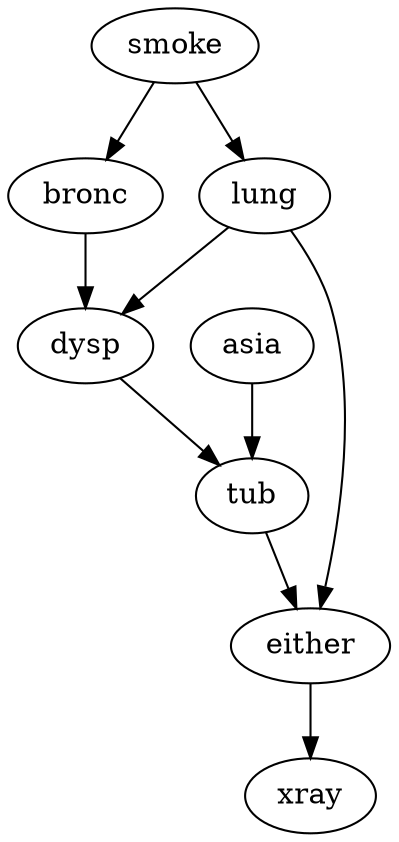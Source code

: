 digraph G {
    "smoke" -> "bronc";
    "lung" -> "dysp";
    "bronc" -> "dysp";
    "asia" -> "tub";
    "dysp" -> "tub";
    "tub" -> "either";
    "lung" -> "either";
    "smoke" -> "lung";
    "either" -> "xray";
}
